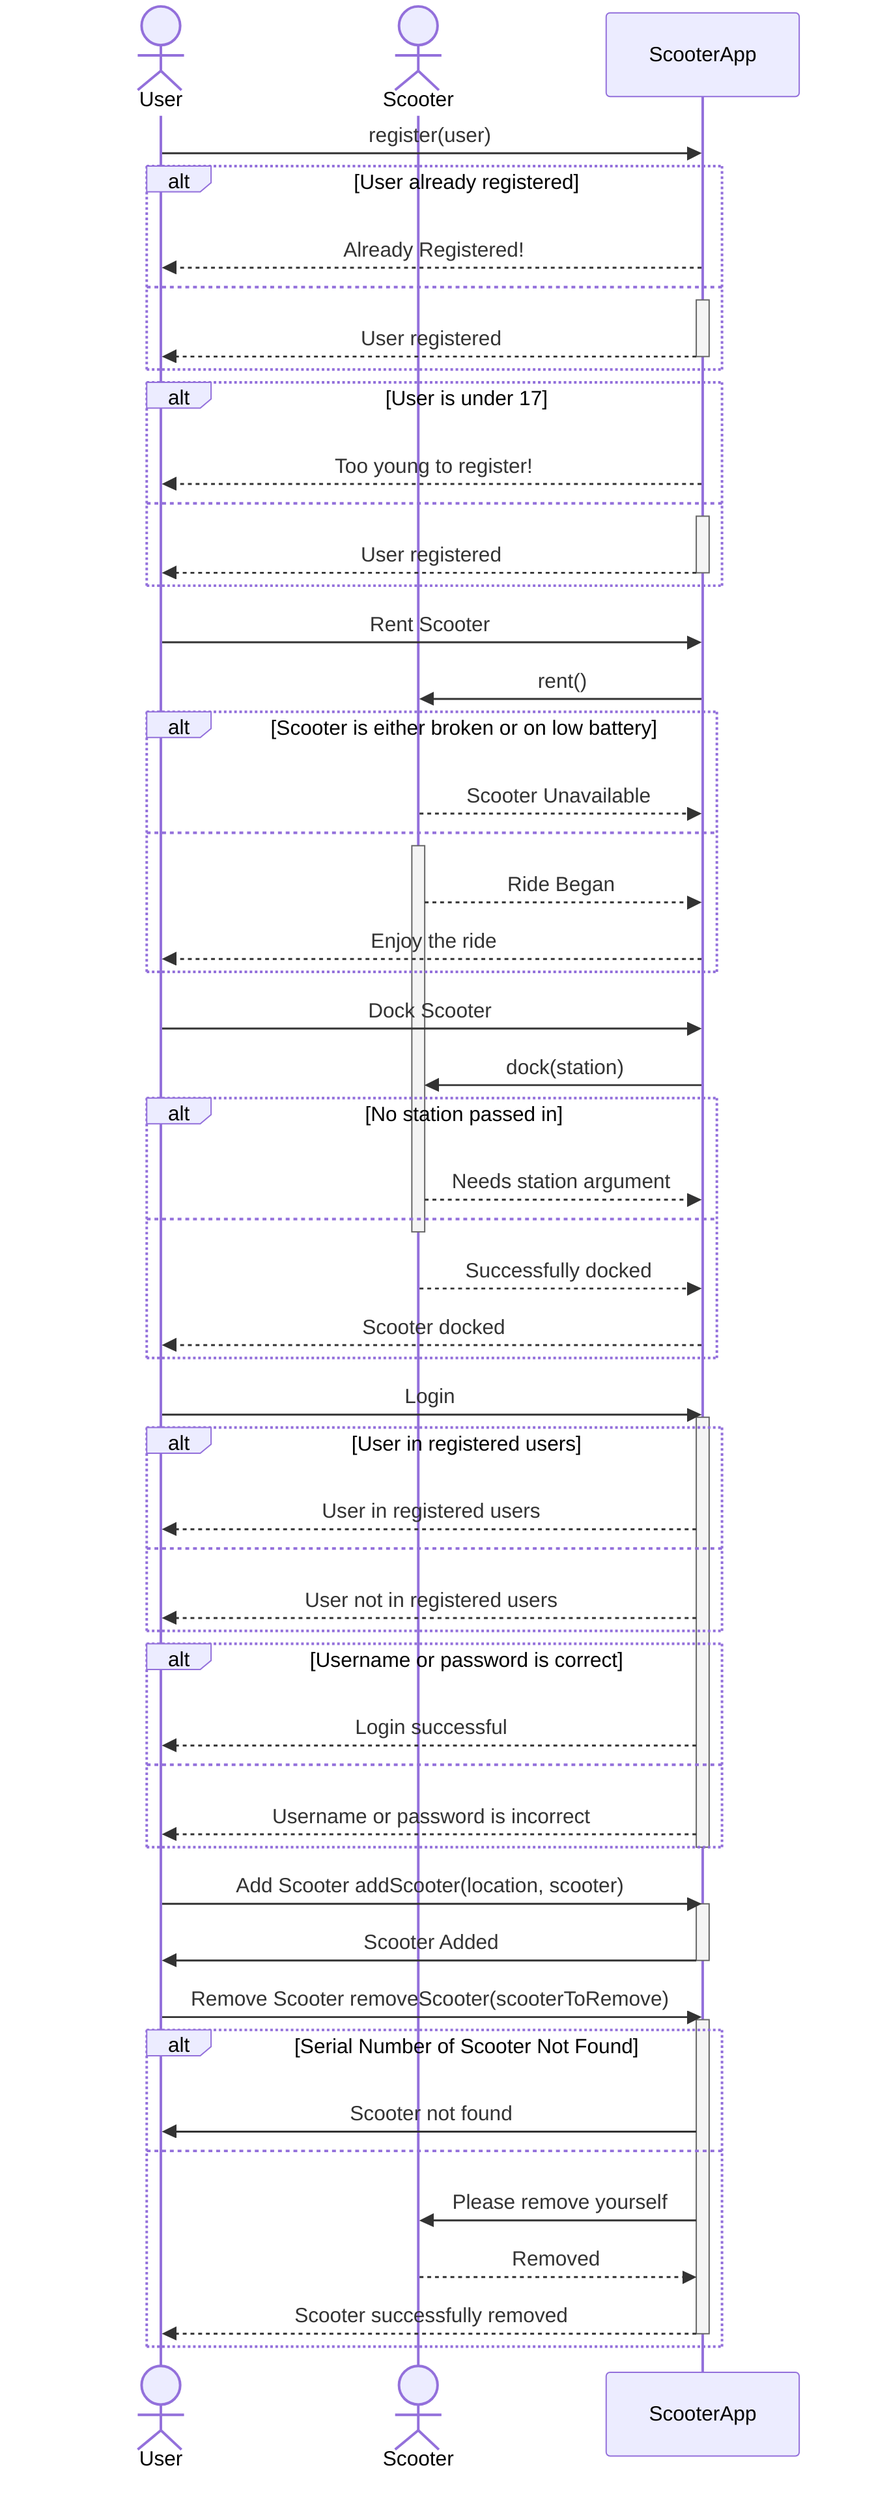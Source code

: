 sequenceDiagram

    actor User
    actor Scooter

    User ->> ScooterApp: register(user)
    alt User already registered
        ScooterApp -->> User: Already Registered!
    else
        activate ScooterApp
        ScooterApp -->> User: User registered
        deactivate ScooterApp
    end
    alt User is under 17
        ScooterApp -->> User: Too young to register!
    else
        activate ScooterApp
        ScooterApp -->> User: User registered
        deactivate ScooterApp
    end

    User ->> ScooterApp: Rent Scooter
    ScooterApp ->> Scooter: rent()
    alt Scooter is either broken or on low battery
        Scooter -->> ScooterApp: Scooter Unavailable
    else
        activate Scooter
        Scooter -->> ScooterApp: Ride Began
        ScooterApp -->> User: Enjoy the ride
    end

    User ->> ScooterApp: Dock Scooter
    ScooterApp ->> Scooter: dock(station)
    alt No station passed in
        Scooter -->> ScooterApp: Needs station argument
    else
        deactivate Scooter
        Scooter -->> ScooterApp: Successfully docked
        ScooterApp -->> User: Scooter docked
    end

    User ->> ScooterApp: Login
    activate ScooterApp
    alt User in registered users
        ScooterApp -->> User: User in registered users
    else
        ScooterApp -->> User: User not in registered users
    end
    alt Username or password is correct
        ScooterApp -->> User: Login successful
    else
        ScooterApp -->> User: Username or password is incorrect
    end
    deactivate ScooterApp

    User ->> ScooterApp: Add Scooter addScooter(location, scooter)
    activate ScooterApp
    ScooterApp ->> User: Scooter Added
    deactivate ScooterApp

    User ->> ScooterApp: Remove Scooter removeScooter(scooterToRemove)
    activate ScooterApp
    alt Serial Number of Scooter Not Found
        ScooterApp ->> User: Scooter not found
    else
        ScooterApp ->> Scooter: Please remove yourself
        Scooter -->> ScooterApp: Removed
        ScooterApp -->> User: Scooter successfully removed
    deactivate ScooterApp
    end